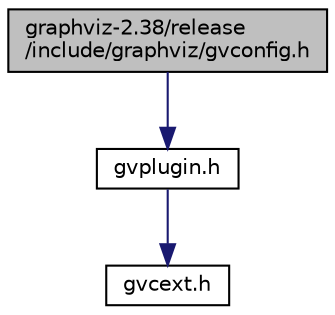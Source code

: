 digraph "graphviz-2.38/release/include/graphviz/gvconfig.h"
{
  bgcolor="transparent";
  edge [fontname="Helvetica",fontsize="10",labelfontname="Helvetica",labelfontsize="10"];
  node [fontname="Helvetica",fontsize="10",shape=record];
  Node1 [label="graphviz-2.38/release\l/include/graphviz/gvconfig.h",height=0.2,width=0.4,color="black", fillcolor="grey75", style="filled", fontcolor="black"];
  Node1 -> Node2 [color="midnightblue",fontsize="10",style="solid",fontname="Helvetica"];
  Node2 [label="gvplugin.h",height=0.2,width=0.4,color="black",URL="$gvplugin_8h.html"];
  Node2 -> Node3 [color="midnightblue",fontsize="10",style="solid",fontname="Helvetica"];
  Node3 [label="gvcext.h",height=0.2,width=0.4,color="black",URL="$gvcext_8h.html"];
}
